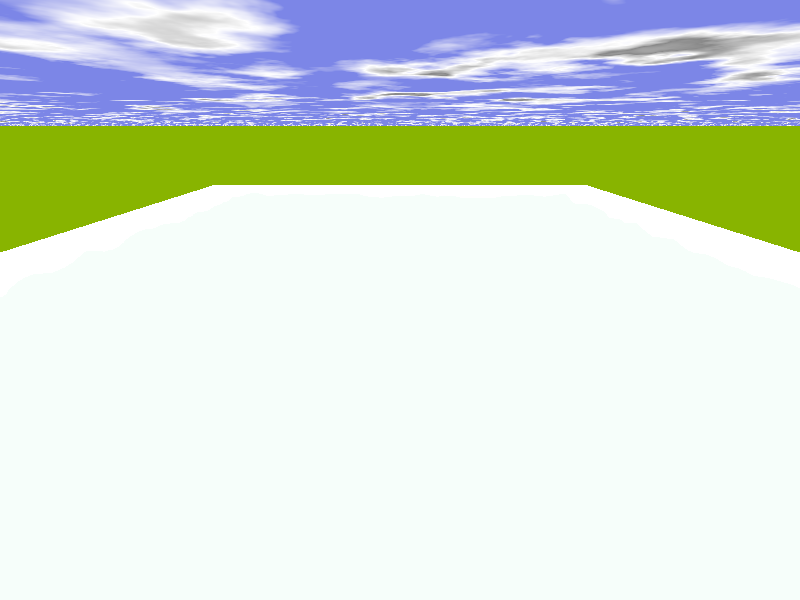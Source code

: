 // PoVRay 3.7 Scene File "IsoWaterPool_01.pov"
// author: Friedrich A. Lohmueller, April-2011
// email: Friedrich.Lohmueller_at_t-online.de
// homepage: http://www.f-lohmueller.de
//--------------------------------------------------------------------------
#version 3.7;
global_settings{ assumed_gamma 1.0 }
#default{ finish{ ambient 0.1 diffuse 0.9 }} 
//--------------------------------------------------------------------------
#include "colors.inc"
#include "textures.inc"
#include "glass.inc"
#include "metals.inc"
#include "golds.inc"
#include "stones.inc"
#include "woods.inc"
#include "shapes.inc"
#include "shapes2.inc"
#include "functions.inc"
#include "math.inc"
#include "transforms.inc"
//--------------------------------------------------------------------------
// camera ------------------------------------------------------------------
#declare Camera_0 = camera {/*ultra_wide_angle*/ angle 75      // front view
                            location  <0.0 , 1.0 ,-6.0>
                            right     x*image_width/image_height
                            look_at   <0.0 , -1.0, 0.0>}
#declare Camera_1 = camera {/*ultra_wide_angle*/ angle 70   // diagonal view
                            location  <4.0 , 7.5 ,-5.0>
                            right     x*image_width/image_height
                            look_at   <1.0 , 0.0 , -2.5>}
#declare Camera_2 = camera {/*ultra_wide_angle*/ angle 90 // right side view
                            location  <4.0 , 1.0 , 0.0>
                            right     x*image_width/image_height
                            look_at   <0.0 , 0.0 , 0.0>}
#declare Camera_3 = camera {/*ultra_wide_angle*/ angle 40        // top view
                            location  <0.0 , 20.0 ,-2.00-0.001>
                            right     x*image_width/image_height
                            look_at   <0.0 , 1.0 , -2.00>}
camera{ Camera_0 }
// sun ---------------------------------------------------------------------
light_source{<-3500,1000,-1500> color rgb<1,0.9,0.8> }
// sky ---------------------------------------------------------------------
plane{<0,1,0>,1 hollow  
       texture{ pigment{ bozo turbulence 0.92
                         color_map { [0.00 rgb <0.25, 0.30, 1.0>*0.8]
                                     [0.50 rgb <0.25, 0.30, 1.0>*0.8]
                                     [0.70 rgb <1,1,1>]
                                     [0.85 rgb <0.25,0.25,0.25>]
                                     [1.0 rgb <0.5,0.5,0.5>]}
                        scale<1,1,1.5>*2.5  translate<-2,0,0>
                       }
                finish {ambient 1 diffuse 0} }      
       scale 10000}
// fog on the ground -------------------------------------------------
fog { fog_type   2
      distance   150
      color      White  
      fog_offset 0.1
      fog_alt    2.5
      turbulence 1.8
    }
//--------------------------------------------- 
//----------------------------- Pool texture
#declare Pool_Tex = 
          texture{ pigment{ color rgb<1,1,1> }  
                   finish { phong 0.50 }
                 } // end of texture 

//--------------------------------------------- 
//----------------------------- Pool dimensions
#declare Pool_X = 5.00;
#declare Pool_Y = 2.00;
#declare Pool_Z = 8.00;
#declare Pool_Inner_Size = <5,-2,8>;
#declare Border = 0.50;  

//--------------------------------------------- 
#declare Pool_Transformation = 
  transform{ rotate<0,0,0> 
             translate<-2.5,0.10,-6>
           } // end transforme
//--------------------------------------------- 
#declare Pool_Inner = 
  box{<0,-Pool_Y,0>,<Pool_X,Pool_Y,Pool_Z>   
     } //-------------------------------------- 
#declare Pool_Outer = 
  box{<-Border, -Pool_Y-0.01, -Border> ,
      <Pool_X+Border,0.001,Pool_Z+Border> 
     } //-------------------------------------- 
//--------------------------------------------- 
#declare Pool = 
difference{
 object{ Pool_Outer texture{Pool_Tex}}
 object{ Pool_Inner texture{Pool_Tex}} 
} // end of Difference 
//---------------------------------------------  
// grass ground
difference{
 plane{ <0,1,0>, 0 
        texture{ 
         pigment{ color rgb<0.35,0.65,0>*0.7}
         normal { bumps 0.75 scale 0.015 }
         finish { phong 0.1 }
        } // end of texture    
      }// end plane
 object{ Pool_Outer  
        texture{ Pool_Tex } 
         transform Pool_Transformation 
       } // end hole for the pool
} // end of ground
//---------------------------------------
//--------------------------------------- 
// placing of the pool: 
object{ Pool 
        transform Pool_Transformation }   
//---------------------------------------   
//---------------------------------------   

// transparent pool water //------------- 
#declare Water_Material =  
material{    
 texture{ 
   pigment{ rgbf <0.92,0.99,0.96,0.45> }
   finish { diffuse 0.1 reflection 0.5  
            specular 0.8 roughness 0.0003 
            phong 1 phong_size 400}
 } // end of texture --------------------
 interior{ ior 1.3 caustics 0.15  
 } // end of interior ------------------- 
} // end of material -------------------- 

//---------------------------------------
// pigment pattern for modulation  
#declare Pigment_01 =  
 pigment{ bumps 
          turbulence 0.20
          scale <3,1,3>*0.12
          translate<1,0,0>
 } // end pigment
//---------------------------------------
#declare Pigment_Function_01 = 
function { 
  pigment { Pigment_01 }
} // end of function 
//--------------------------------------- 
// modulation by pigment function

isosurface {
 function{
   y 
   +Pigment_Function_01(x,y,z).gray*0.2  
 } // end function
 contained_by{ 
   box{<-Border,-Pool_Y-1.01,-Border>, 
       < Pool_X+Border,1, Pool_Z+Border> 
      } //
    } // end contained_by
 accuracy 0.01
 max_gradient 2
 material{ Water_Material }
 // dont scale this isosurface! 
 // scale the Pigment_01 if necessary!  
 transform  Pool_Transformation  
} // end of isosurface ------------------ 

//--------------------------------------- 
//--------------------------------------- 
